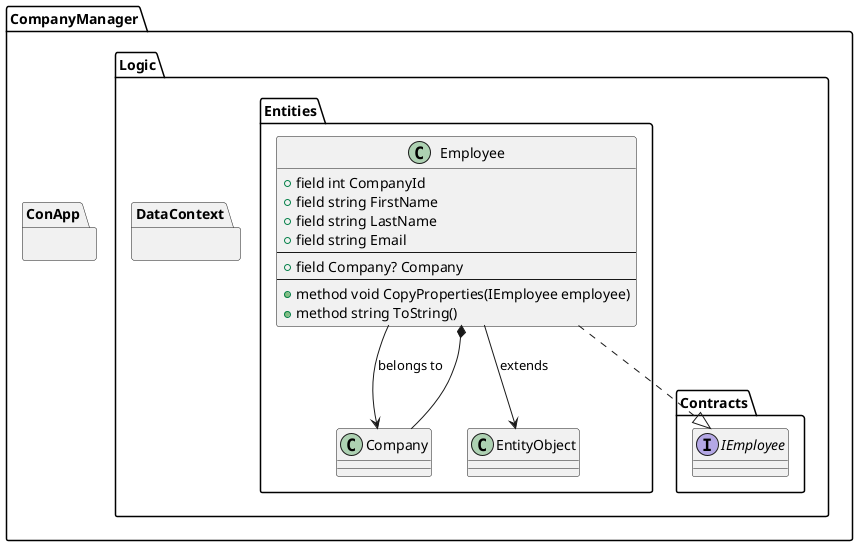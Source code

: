 @startuml
package CompanyManager.Logic.Contracts {
        interface IEmployee {
        }
}

package CompanyManager.Logic.Entities {
        class EntityObject {
        }

        class Company {
        }

        class Employee {
                +field int CompanyId
                +field string FirstName
                +field string LastName
                +field string Email
                --
                +field Company? Company
                --
                +method void CopyProperties(IEmployee employee)
                +method string ToString()
        }

        Company --* Employee
        Employee --> Company : belongs to
        Employee ..|> IEmployee
        Employee --> EntityObject : extends
}
package CompanyManager.Logic.DataContext {
}

package CompanyManager.ConApp {
}
@enduml
